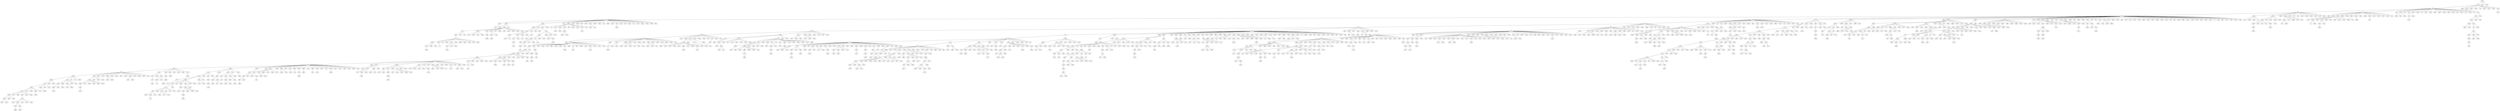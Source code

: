 strict graph "" {
	5228 -- 893;
	5228 -- 1415;
	5228 -- 5522;
	893 -- 4608;
	893 -- 4636;
	893 -- 5691;
	893 -- 3951;
	893 -- 3653;
	893 -- 123;
	893 -- 4878;
	893 -- 1003;
	893 -- 2397;
	893 -- 1124;
	4608 -- 1963;
	4608 -- 2128;
	4608 -- 83;
	4608 -- 5718;
	4608 -- 811;
	4608 -- 750;
	4608 -- 3166;
	4608 -- 1463;
	4608 -- 42;
	4608 -- 1679;
	4608 -- 5340;
	4608 -- 4391;
	4608 -- 4350;
	4608 -- 3855;
	4608 -- 5358;
	4608 -- 1535;
	4608 -- 612;
	4608 -- 5273;
	4608 -- 157;
	4608 -- 2831;
	4608 -- 44;
	1963 -- 5607;
	1963 -- 2409;
	1963 -- 5873;
	1963 -- 4538;
	1963 -- 2168;
	1963 -- 1128;
	1963 -- 710;
	1963 -- 740;
	1963 -- 2612;
	1963 -- 2364;
	1963 -- 5235;
	1963 -- 4570;
	1963 -- 436;
	1963 -- 5629;
	5607 -- 3259;
	5607 -- 1884;
	5607 -- 773;
	5607 -- 1853;
	5607 -- 3265;
	5607 -- 2092;
	5607 -- 3139;
	5607 -- 4236;
	5607 -- 2211;
	5607 -- 3618;
	5607 -- 3900;
	5607 -- 5849;
	5607 -- 1483;
	5607 -- 3317;
	5607 -- 2948;
	5607 -- 3451;
	5607 -- 1866;
	5607 -- 576;
	5607 -- 5909;
	5607 -- 4203;
	5607 -- 5397;
	5607 -- 133;
	5607 -- 254;
	5607 -- 5671;
	5607 -- 140;
	5607 -- 1174;
	5607 -- 4644;
	5607 -- 5760;
	5607 -- 864;
	5607 -- 4272;
	5607 -- 872;
	5607 -- 5787;
	5607 -- 3758;
	5607 -- 2992;
	5607 -- 5367;
	5607 -- 4673;
	5607 -- 5326;
	5607 -- 3158;
	5607 -- 1165;
	5607 -- 935;
	5607 -- 200;
	5607 -- 2946;
	5607 -- 3892;
	5607 -- 4814;
	5607 -- 1150;
	5607 -- 4765;
	5607 -- 4677;
	5607 -- 2681;
	5607 -- 1355;
	5607 -- 7;
	5607 -- 465;
	5607 -- 620;
	5607 -- 3427;
	5607 -- 5353;
	5607 -- 5514;
	5607 -- 5259;
	3259 -- 2491;
	3259 -- 2851;
	3259 -- 1095;
	3259 -- 5271;
	3259 -- 5094;
	3259 -- 1902;
	3259 -- 5380;
	3259 -- 821;
	3259 -- 5854;
	3259 -- 5657;
	3259 -- 5008;
	3259 -- 4325;
	3259 -- 230;
	3259 -- 3685;
	3259 -- 1182;
	3259 -- 784;
	3259 -- 2402;
	3259 -- 830;
	3259 -- 3522;
	3259 -- 417;
	3259 -- 5159;
	3259 -- 4681;
	3259 -- 3035;
	3259 -- 5663;
	3259 -- 984;
	2491 -- 779;
	1884 -- 5121;
	1884 -- 1739;
	1884 -- 1697;
	1884 -- 20;
	1884 -- 787;
	1884 -- 3907;
	1884 -- 2199;
	1884 -- 2476;
	1884 -- 1765;
	1884 -- 5134;
	1884 -- 3428;
	1884 -- 4913;
	1884 -- 1067;
	1884 -- 5118;
	1884 -- 1074;
	1884 -- 2059;
	1884 -- 3599;
	1884 -- 4773;
	1884 -- 122;
	1884 -- 1069;
	1884 -- 3974;
	1884 -- 2512;
	5121 -- 1109;
	5121 -- 4813;
	5121 -- 1254;
	5121 -- 1281;
	5121 -- 5119;
	5121 -- 5604;
	5121 -- 4128;
	5121 -- 5460;
	5121 -- 1164;
	5121 -- 817;
	5121 -- 844;
	5121 -- 1949;
	5121 -- 5773;
	1109 -- 3363;
	1109 -- 2556;
	1109 -- 1186;
	1109 -- 3068;
	1109 -- 5911;
	1109 -- 4459;
	1109 -- 3767;
	1109 -- 4288;
	1109 -- 4955;
	1109 -- 3237;
	3363 -- 1828;
	3363 -- 4368;
	3363 -- 1501;
	3363 -- 3492;
	3363 -- 5650;
	3363 -- 4540;
	3363 -- 1100;
	3363 -- 619;
	3363 -- 1754;
	1828 -- 1268;
	1828 -- 1681;
	1828 -- 3303;
	1828 -- 4315;
	1828 -- 4613;
	1828 -- 4559;
	1828 -- 3628;
	1828 -- 370;
	1828 -- 375;
	1828 -- 1025;
	1828 -- 4731;
	1268 -- 3491;
	1268 -- 4505;
	1268 -- 2498;
	1268 -- 1075;
	1268 -- 2969;
	1268 -- 4647;
	1268 -- 2311;
	1268 -- 5543;
	1268 -- 3442;
	1268 -- 2592;
	1268 -- 4685;
	1268 -- 4146;
	1268 -- 5512;
	1268 -- 5499;
	1268 -- 5282;
	1268 -- 2511;
	2128 -- 3245;
	2128 -- 5391;
	2128 -- 1856;
	2128 -- 4098;
	2128 -- 3769;
	2128 -- 5496;
	2128 -- 4520;
	2128 -- 1923;
	2128 -- 5886;
	2128 -- 5050;
	2128 -- 5215;
	2128 -- 1687;
	2128 -- 4167;
	2128 -- 3119;
	2128 -- 621;
	3245 -- 1223;
	4505 -- 3942;
	4505 -- 5255;
	4505 -- 3037;
	4505 -- 5455;
	4505 -- 729;
	4505 -- 2385;
	4505 -- 2139;
	4505 -- 4403;
	4505 -- 318;
	4505 -- 4690;
	4505 -- 16;
	4505 -- 869;
	4505 -- 3588;
	4505 -- 1201;
	4505 -- 2634;
	4505 -- 5475;
	4505 -- 4117;
	4505 -- 1158;
	3942 -- 2388;
	3942 -- 178;
	2388 -- 5403;
	2388 -- 4504;
	2388 -- 5783;
	2388 -- 3056;
	2388 -- 5895;
	5403 -- 3596;
	5403 -- 5087;
	5403 -- 1196;
	5403 -- 2874;
	5403 -- 1020;
	5403 -- 3333;
	5403 -- 2943;
	5403 -- 2784;
	2851 -- 4603;
	2851 -- 5166;
	2851 -- 24;
	4813 -- 5226;
	4813 -- 5269;
	4813 -- 527;
	4813 -- 4222;
	4813 -- 2285;
	4813 -- 4249;
	4813 -- 2489;
	4813 -- 3962;
	4813 -- 4829;
	4813 -- 3949;
	4813 -- 5823;
	4813 -- 4253;
	4813 -- 871;
	4813 -- 4202;
	5226 -- 3314;
	5226 -- 498;
	5226 -- 291;
	5226 -- 2478;
	5226 -- 3938;
	5226 -- 1021;
	5226 -- 1583;
	5226 -- 5299;
	5226 -- 5712;
	5226 -- 4364;
	5226 -- 5125;
	5226 -- 1492;
	5226 -- 4449;
	5226 -- 658;
	5226 -- 4526;
	5226 -- 1931;
	5226 -- 235;
	5226 -- 3195;
	5226 -- 4753;
	5226 -- 1221;
	5226 -- 899;
	5226 -- 888;
	5226 -- 1881;
	5226 -- 2815;
	5226 -- 1742;
	5226 -- 2576;
	5226 -- 3426;
	5226 -- 4343;
	5226 -- 2379;
	3314 -- 3944;
	3314 -- 5810;
	3314 -- 1846;
	3314 -- 3018;
	3314 -- 184;
	3314 -- 4508;
	3314 -- 4242;
	3314 -- 716;
	3314 -- 4232;
	3314 -- 862;
	3314 -- 4743;
	3314 -- 3304;
	3314 -- 3600;
	3314 -- 2462;
	3314 -- 3485;
	3314 -- 965;
	3944 -- 2691;
	3944 -- 4825;
	3944 -- 3919;
	3944 -- 4692;
	3944 -- 1694;
	3944 -- 2343;
	3944 -- 1331;
	3944 -- 5106;
	3944 -- 3315;
	3944 -- 4129;
	3944 -- 4303;
	3944 -- 4897;
	3944 -- 4796;
	2691 -- 578;
	2691 -- 2061;
	2691 -- 2907;
	2691 -- 5908;
	2691 -- 4697;
	2691 -- 2481;
	2691 -- 5847;
	2691 -- 1385;
	2691 -- 3840;
	2556 -- 727;
	2556 -- 3627;
	2556 -- 2056;
	2556 -- 1899;
	2556 -- 1402;
	2556 -- 2800;
	2556 -- 3983;
	2556 -- 554;
	2556 -- 1220;
	2556 -- 2825;
	2556 -- 2209;
	2556 -- 3137;
	2556 -- 491;
	2556 -- 4456;
	2556 -- 3664;
	2556 -- 2826;
	2556 -- 4485;
	2556 -- 5793;
	2556 -- 5162;
	2556 -- 1696;
	2556 -- 1695;
	2556 -- 2236;
	2556 -- 3406;
	2556 -- 1050;
	2556 -- 2295;
	2556 -- 2302;
	2556 -- 1123;
	2556 -- 1922;
	2556 -- 2742;
	2556 -- 2846;
	2556 -- 2361;
	2556 -- 3936;
	2556 -- 2134;
	2556 -- 77;
	2556 -- 3989;
	2556 -- 1393;
	2556 -- 618;
	2556 -- 3365;
	2556 -- 2029;
	2556 -- 1325;
	2556 -- 5096;
	2556 -- 350;
	2556 -- 5305;
	2556 -- 409;
	727 -- 3763;
	727 -- 3049;
	3763 -- 1245;
	3763 -- 1513;
	3763 -- 5292;
	3763 -- 2362;
	3763 -- 815;
	3763 -- 4219;
	3763 -- 1070;
	3763 -- 3502;
	3763 -- 3824;
	3763 -- 4008;
	3763 -- 128;
	3763 -- 501;
	1245 -- 2390;
	1245 -- 595;
	1245 -- 5063;
	1245 -- 208;
	1245 -- 5138;
	1245 -- 824;
	1245 -- 298;
	1245 -- 5182;
	1245 -- 3541;
	1245 -- 1304;
	1245 -- 1347;
	1245 -- 492;
	1245 -- 1256;
	1245 -- 4885;
	1245 -- 1376;
	1245 -- 4980;
	1245 -- 2745;
	1245 -- 941;
	1245 -- 1517;
	1245 -- 2259;
	1245 -- 1684;
	1245 -- 5494;
	1245 -- 245;
	1245 -- 1818;
	1245 -- 1005;
	2390 -- 4269;
	2390 -- 2982;
	2390 -- 1544;
	4636 -- 981;
	981 -- 4101;
	981 -- 851;
	4101 -- 3424;
	4101 -- 3509;
	4101 -- 540;
	3424 -- 5294;
	3424 -- 4417;
	5294 -- 1858;
	5294 -- 4756;
	1513 -- 4481;
	1513 -- 2659;
	1513 -- 712;
	4481 -- 4658;
	4481 -- 4352;
	4481 -- 1279;
	4481 -- 2975;
	4481 -- 4762;
	4481 -- 1250;
	4481 -- 1631;
	4481 -- 3359;
	4481 -- 4709;
	4481 -- 4922;
	4481 -- 108;
	4481 -- 5648;
	4481 -- 929;
	4481 -- 646;
	4658 -- 2248;
	4658 -- 4554;
	4658 -- 5778;
	4658 -- 317;
	2248 -- 2032;
	3627 -- 344;
	3627 -- 3531;
	3627 -- 4007;
	344 -- 2459;
	3596 -- 943;
	3596 -- 3709;
	3596 -- 5339;
	3596 -- 5433;
	3596 -- 3082;
	3596 -- 1616;
	943 -- 1891;
	943 -- 3792;
	943 -- 5335;
	943 -- 5606;
	943 -- 3787;
	943 -- 1178;
	943 -- 1873;
	943 -- 2630;
	943 -- 1580;
	943 -- 1384;
	943 -- 5585;
	943 -- 3112;
	943 -- 310;
	943 -- 5885;
	943 -- 2509;
	1891 -- 2406;
	1891 -- 2560;
	1891 -- 2934;
	1891 -- 204;
	1891 -- 1394;
	1891 -- 1941;
	1891 -- 3697;
	1891 -- 560;
	1891 -- 1561;
	1891 -- 5306;
	1891 -- 2682;
	1891 -- 4049;
	1891 -- 3144;
	1891 -- 5382;
	1891 -- 1413;
	1891 -- 5947;
	1891 -- 5173;
	1891 -- 3819;
	1891 -- 1371;
	1891 -- 5101;
	1891 -- 1900;
	1891 -- 4162;
	1891 -- 4546;
	1891 -- 4291;
	2406 -- 4860;
	2406 -- 1097;
	2406 -- 896;
	2406 -- 963;
	2406 -- 2673;
	2406 -- 1244;
	2406 -- 1691;
	2406 -- 1410;
	4860 -- 3633;
	4860 -- 906;
	4860 -- 2231;
	4860 -- 2123;
	4860 -- 3182;
	4860 -- 5562;
	4860 -- 3641;
	4860 -- 4611;
	4860 -- 1502;
	4860 -- 1040;
	4860 -- 1920;
	4860 -- 2892;
	4860 -- 5392;
	4860 -- 758;
	3633 -- 3688;
	3633 -- 106;
	3633 -- 55;
	3633 -- 2717;
	3633 -- 4804;
	3688 -- 145;
	3688 -- 4416;
	3688 -- 3356;
	145 -- 3872;
	145 -- 2018;
	145 -- 559;
	145 -- 5155;
	3872 -- 1231;
	3872 -- 3177;
	3872 -- 1648;
	3872 -- 4841;
	3872 -- 5727;
	1231 -- 5399;
	1231 -- 2677;
	1231 -- 2881;
	1231 -- 940;
	1231 -- 2070;
	1231 -- 3094;
	5399 -- 3781;
	5399 -- 3959;
	5399 -- 1819;
	3781 -- 4852;
	3781 -- 3014;
	5166 -- 325;
	5166 -- 2832;
	5166 -- 604;
	5166 -- 3744;
	5166 -- 107;
	5166 -- 2506;
	5166 -- 2220;
	5166 -- 5437;
	5166 -- 5852;
	5166 -- 3055;
	5166 -- 4010;
	325 -- 2002;
	325 -- 3152;
	325 -- 475;
	2002 -- 3170;
	3170 -- 3864;
	3170 -- 485;
	3170 -- 413;
	3170 -- 1908;
	3170 -- 2151;
	3170 -- 5148;
	3170 -- 4556;
	3170 -- 4482;
	3170 -- 2454;
	3170 -- 467;
	3170 -- 3564;
	3864 -- 2110;
	3864 -- 5680;
	3864 -- 1126;
	2110 -- 3461;
	4368 -- 2770;
	4368 -- 2333;
	4368 -- 5245;
	4368 -- 2501;
	4368 -- 5551;
	2770 -- 3591;
	2770 -- 2867;
	1739 -- 5775;
	1739 -- 1626;
	1739 -- 3976;
	1739 -- 4073;
	1739 -- 3328;
	1739 -- 2383;
	5775 -- 312;
	5775 -- 2375;
	5775 -- 2729;
	5775 -- 5800;
	5775 -- 2355;
	5775 -- 4462;
	5775 -- 1080;
	5775 -- 679;
	5775 -- 3444;
	5775 -- 1668;
	5775 -- 4214;
	5775 -- 3061;
	1095 -- 2006;
	1095 -- 4421;
	1095 -- 5251;
	1095 -- 2226;
	2006 -- 3434;
	2006 -- 1573;
	2006 -- 392;
	2006 -- 956;
	3434 -- 3429;
	3434 -- 3447;
	3434 -- 4145;
	3434 -- 1643;
	3429 -- 1972;
	3429 -- 15;
	4825 -- 4388;
	4825 -- 1939;
	4825 -- 1156;
	4388 -- 40;
	4388 -- 905;
	4388 -- 5825;
	4388 -- 2025;
	4388 -- 5679;
	4388 -- 3736;
	4388 -- 2187;
	40 -- 119;
	40 -- 3201;
	40 -- 5719;
	40 -- 2138;
	40 -- 5216;
	40 -- 3570;
	40 -- 1930;
	5255 -- 5856;
	2375 -- 3604;
	2375 -- 2096;
	2375 -- 2122;
	2375 -- 2843;
	2375 -- 3625;
	3709 -- 14;
	3709 -- 4126;
	14 -- 937;
	2560 -- 469;
	2560 -- 4028;
	2560 -- 3267;
	2560 -- 4571;
	2560 -- 4937;
	469 -- 1671;
	469 -- 1238;
	469 -- 2037;
	469 -- 4987;
	1671 -- 5745;
	1671 -- 4963;
	1671 -- 3500;
	1671 -- 926;
	5745 -- 5717;
	2498 -- 34;
	2409 -- 1411;
	2409 -- 3586;
	2409 -- 4336;
	2409 -- 72;
	1899 -- 2230;
	1899 -- 4190;
	1899 -- 808;
	2230 -- 4068;
	2230 -- 5442;
	2230 -- 4517;
	2230 -- 5467;
	2230 -- 3034;
	2230 -- 4738;
	4068 -- 5556;
	4068 -- 1474;
	4068 -- 391;
	4068 -- 855;
	4068 -- 2924;
	4068 -- 4000;
	4068 -- 4186;
	4068 -- 590;
	4068 -- 2670;
	4068 -- 112;
	4068 -- 290;
	4068 -- 2574;
	5556 -- 5102;
	5556 -- 3381;
	5556 -- 5826;
	5556 -- 845;
	5102 -- 1663;
	5102 -- 4012;
	5102 -- 3530;
	1663 -- 5314;
	595 -- 1601;
	595 -- 1120;
	595 -- 4104;
	1601 -- 2260;
	2260 -- 3676;
	5269 -- 4964;
	773 -- 352;
	773 -- 3162;
	773 -- 1940;
	773 -- 4453;
	773 -- 2124;
	773 -- 4317;
	352 -- 5213;
	352 -- 978;
	352 -- 3188;
	5213 -- 2435;
	5213 -- 1482;
	5213 -- 2740;
	5213 -- 5945;
	5213 -- 2854;
	2435 -- 5444;
	2435 -- 3257;
	2435 -- 3867;
	2435 -- 4461;
	2435 -- 5549;
	2435 -- 3878;
	5444 -- 3568;
	5444 -- 3738;
	5444 -- 480;
	5444 -- 1599;
	5444 -- 2720;
	5444 -- 4742;
	3568 -- 5495;
	3568 -- 332;
	3568 -- 4184;
	3568 -- 4839;
	3568 -- 364;
	3568 -- 4260;
	5495 -- 1078;
	5495 -- 3143;
	1078 -- 1581;
	1078 -- 3399;
	1078 -- 3793;
	1078 -- 1470;
	1078 -- 2944;
	1581 -- 5178;
	1581 -- 1992;
	1581 -- 3518;
	1581 -- 5813;
	5178 -- 1485;
	5178 -- 539;
	5178 -- 4212;
	1485 -- 2368;
	1485 -- 224;
	1485 -- 3232;
	1485 -- 1405;
	1485 -- 330;
	1485 -- 4042;
	1485 -- 4529;
	2333 -- 3021;
	2333 -- 511;
	2333 -- 1276;
	2333 -- 4973;
	2333 -- 3440;
	2333 -- 4105;
	2333 -- 3093;
	1853 -- 4565;
	1853 -- 2889;
	1853 -- 2089;
	1853 -- 2551;
	1853 -- 3689;
	1853 -- 383;
	4565 -- 1241;
	4565 -- 553;
	4565 -- 2546;
	1241 -- 2631;
	2631 -- 3777;
	5292 -- 5829;
	5292 -- 3834;
	5292 -- 4397;
	5292 -- 2861;
	5829 -- 780;
	5829 -- 3890;
	5829 -- 2764;
	5829 -- 4574;
	780 -- 1383;
	2975 -- 5318;
	2975 -- 5588;
	5318 -- 116;
	5318 -- 2569;
	5318 -- 5781;
	5318 -- 1911;
	116 -- 2328;
	116 -- 5139;
	116 -- 5555;
	116 -- 3925;
	116 -- 3433;
	116 -- 2008;
	116 -- 561;
	116 -- 1924;
	2328 -- 5034;
	2328 -- 3198;
	2328 -- 1520;
	5034 -- 4954;
	5063 -- 1090;
	2092 -- 4593;
	2092 -- 4708;
	2092 -- 2916;
	2092 -- 3578;
	2092 -- 4732;
	2092 -- 857;
	2092 -- 5934;
	2092 -- 4892;
	2092 -- 3916;
	2092 -- 3172;
	2092 -- 3458;
	4593 -- 2535;
	4593 -- 5928;
	2535 -- 2371;
	2535 -- 4346;
	2535 -- 334;
	2535 -- 5426;
	2535 -- 466;
	2535 -- 2841;
	2371 -- 894;
	2371 -- 5265;
	2371 -- 5163;
	2371 -- 5798;
	5873 -- 2063;
	5873 -- 323;
	5873 -- 4831;
	5873 -- 5548;
	5873 -- 3563;
	2063 -- 3499;
	2063 -- 3762;
	2063 -- 223;
	2063 -- 523;
	3139 -- 4448;
	3139 -- 4292;
	4448 -- 1657;
	4448 -- 3345;
	4448 -- 2541;
	4448 -- 1883;
	4448 -- 2848;
	4448 -- 1300;
	4448 -- 2228;
	4448 -- 2039;
	4448 -- 3276;
	1657 -- 3218;
	1657 -- 2613;
	1657 -- 4763;
	1657 -- 3253;
	1657 -- 4807;
	1657 -- 346;
	1657 -- 2290;
	3218 -- 197;
	3218 -- 4479;
	3218 -- 3649;
	3218 -- 1236;
	3218 -- 19;
	3218 -- 722;
	197 -- 3963;
	197 -- 5088;
	3963 -- 2062;
	3963 -- 5563;
	3963 -- 1137;
	5245 -- 657;
	5245 -- 2451;
	5245 -- 3394;
	5245 -- 4229;
	5245 -- 150;
	5245 -- 159;
	5245 -- 1077;
	5245 -- 1864;
	5245 -- 1714;
	5245 -- 1604;
	5245 -- 4604;
	5245 -- 4149;
	5245 -- 1116;
	5245 -- 3988;
	657 -- 3008;
	657 -- 2386;
	657 -- 4169;
	657 -- 4568;
	657 -- 803;
	657 -- 3789;
	3008 -- 695;
	4236 -- 2049;
	4236 -- 3905;
	4236 -- 1982;
	4236 -- 2605;
	4236 -- 1983;
	4236 -- 4483;
	4236 -- 4838;
	4236 -- 3269;
	4236 -- 4969;
	4236 -- 3943;
	4236 -- 2868;
	2049 -- 4834;
	1097 -- 2737;
	1097 -- 5168;
	1097 -- 1430;
	2737 -- 1773;
	5138 -- 1041;
	5138 -- 2927;
	1041 -- 1378;
	291 -- 1618;
	1618 -- 1736;
	1736 -- 1670;
	1736 -- 1530;
	4708 -- 4088;
	4708 -- 430;
	4708 -- 311;
	4708 -- 4080;
	4708 -- 2891;
	4708 -- 5828;
	4708 -- 874;
	4708 -- 2494;
	4088 -- 2303;
	332 -- 1133;
	332 -- 5685;
	1133 -- 4120;
	1133 -- 4956;
	1133 -- 3533;
	2934 -- 5511;
	5511 -- 388;
	5511 -- 462;
	5511 -- 5526;
	5511 -- 1740;
	388 -- 889;
	388 -- 4284;
	1482 -- 3298;
	1482 -- 4751;
	4190 -- 378;
	4190 -- 4394;
	4190 -- 2349;
	4190 -- 1533;
	4190 -- 3967;
	378 -- 5768;
	378 -- 4503;
	378 -- 709;
	378 -- 2747;
	2478 -- 4835;
	2478 -- 5558;
	2478 -- 3720;
	4835 -- 4487;
	2729 -- 741;
	2729 -- 5776;
	2729 -- 3379;
	741 -- 2335;
	741 -- 1589;
	741 -- 1387;
	741 -- 2539;
	4346 -- 517;
	4346 -- 226;
	4421 -- 782;
	782 -- 3651;
	782 -- 3684;
	782 -- 5857;
	782 -- 1527;
	3651 -- 3926;
	3651 -- 30;
	3651 -- 4450;
	3651 -- 4230;
	3926 -- 4444;
	3926 -- 600;
	3926 -- 3771;
	3926 -- 4168;
	3938 -- 1783;
	3938 -- 2404;
	3938 -- 4951;
	3938 -- 1627;
	3938 -- 5541;
	3938 -- 1556;
	3938 -- 2046;
	3938 -- 1750;
	3938 -- 1525;
	3938 -- 3711;
	3938 -- 1475;
	3938 -- 454;
	3938 -- 1358;
	3938 -- 2816;
	3938 -- 1996;
	2916 -- 2020;
	2916 -- 3592;
	2916 -- 1429;
	2916 -- 3386;
	2916 -- 3249;
	2916 -- 3718;
	824 -- 2121;
	824 -- 2463;
	3162 -- 2320;
	3162 -- 5371;
	2320 -- 3236;
	3499 -- 3467;
	3467 -- 3250;
	905 -- 5531;
	905 -- 1528;
	5531 -- 29;
	1394 -- 4087;
	1394 -- 2233;
	1394 -- 4886;
	1394 -- 3311;
	1394 -- 2044;
	1394 -- 2417;
	3649 -- 1334;
	3649 -- 2971;
	3618 -- 288;
	906 -- 2116;
	906 -- 1302;
	906 -- 2073;
	906 -- 2034;
	2116 -- 3804;
	2116 -- 5175;
	2116 -- 4095;
	2116 -- 5938;
	2116 -- 2620;
	2116 -- 4657;
	3804 -- 4510;
	4963 -- 2103;
	4963 -- 431;
	4963 -- 3450;
	4963 -- 2162;
	4963 -- 1059;
	4963 -- 5186;
	2103 -- 677;
	2103 -- 2701;
	677 -- 806;
	677 -- 4432;
	677 -- 4375;
	677 -- 459;
	677 -- 345;
	677 -- 1307;
	806 -- 4296;
	806 -- 5440;
	806 -- 3372;
	2800 -- 2683;
	2683 -- 5053;
	2683 -- 1104;
	2683 -- 853;
	2683 -- 199;
	5094 -- 51;
	5094 -- 1213;
	5094 -- 5198;
	5094 -- 1925;
	5094 -- 826;
	5094 -- 2588;
	5094 -- 4138;
	5094 -- 3215;
	5094 -- 745;
	2061 -- 1704;
	2061 -- 1296;
	2061 -- 841;
	2061 -- 3632;
	2061 -- 5623;
	4028 -- 598;
	2613 -- 5261;
	2613 -- 4441;
	2613 -- 5729;
	2613 -- 789;
	2613 -- 5;
	5261 -- 3419;
	5261 -- 804;
	3983 -- 3048;
	1573 -- 1114;
	5391 -- 5416;
	5391 -- 4583;
	5391 -- 2798;
	5391 -- 5905;
	5391 -- 958;
	5391 -- 1336;
	5391 -- 2313;
	5391 -- 1576;
	5416 -- 8;
	5416 -- 1991;
	1236 -- 701;
	1236 -- 3557;
	1236 -- 1167;
	1236 -- 4490;
	4762 -- 1000;
	4762 -- 1987;
	4762 -- 3164;
	1000 -- 4633;
	1000 -- 4865;
	323 -- 5518;
	5518 -- 3326;
	3592 -- 4686;
	3049 -- 5480;
	3049 -- 904;
	3049 -- 4785;
	3049 -- 4271;
	3049 -- 2645;
	3049 -- 2194;
	3049 -- 4533;
	5480 -- 1029;
	5480 -- 3525;
	5480 -- 4619;
	1029 -- 921;
	1029 -- 2571;
	3900 -- 4812;
	3900 -- 1570;
	3900 -- 1079;
	3900 -- 5876;
	3900 -- 973;
	3900 -- 3005;
	3900 -- 2411;
	3900 -- 4108;
	3345 -- 2079;
	3345 -- 4930;
	5335 -- 3159;
	5335 -- 1716;
	5335 -- 5803;
	5335 -- 2941;
	3257 -- 3822;
	3257 -- 4958;
	3822 -- 423;
	3822 -- 2456;
	423 -- 5900;
	423 -- 3262;
	423 -- 151;
	423 -- 2393;
	5900 -- 907;
	5087 -- 1692;
	5087 -- 5258;
	5087 -- 2410;
	5087 -- 1184;
	5087 -- 354;
	5087 -- 2098;
	1856 -- 2640;
	2832 -- 1421;
	2832 -- 5232;
	2832 -- 3347;
	2832 -- 3851;
	600 -- 5762;
	600 -- 1218;
	5762 -- 927;
	1940 -- 3423;
	485 -- 17;
	4441 -- 1076;
	4441 -- 1259;
	4441 -- 2888;
	4441 -- 1180;
	5440 -- 315;
	554 -- 2104;
	554 -- 4342;
	2096 -- 1129;
	1129 -- 4308;
	3697 -- 5659;
	3697 -- 1534;
	3450 -- 2097;
	2097 -- 3505;
	1501 -- 2221;
	1501 -- 4349;
	1501 -- 4337;
	5606 -- 996;
	5606 -- 2871;
	5606 -- 2208;
	5606 -- 770;
	5606 -- 5587;
	5606 -- 3330;
	996 -- 3145;
	996 -- 4552;
	3905 -- 2164;
	3905 -- 2966;
	391 -- 5636;
	5636 -- 4250;
	5636 -- 3877;
	5636 -- 1761;
	5636 -- 250;
	5636 -- 660;
	4250 -- 4268;
	4250 -- 4961;
	4250 -- 1142;
	4268 -- 954;
	954 -- 1348;
	3068 -- 698;
	3068 -- 1540;
	2871 -- 2626;
	2626 -- 2629;
	2629 -- 5914;
	2948 -- 4600;
	2948 -- 1785;
	2948 -- 2266;
	2948 -- 3334;
	3787 -- 5176;
	3787 -- 5195;
	3787 -- 1043;
	3787 -- 2031;
	1075 -- 2547;
	1075 -- 1979;
	2343 -- 4771;
	2343 -- 983;
	2386 -- 1399;
	2386 -- 2003;
	2386 -- 4698;
	2386 -- 5686;
	2386 -- 1448;
	2386 -- 5170;
	3557 -- 3826;
	787 -- 4377;
	4377 -- 3776;
	4377 -- 3299;
	4377 -- 5832;
	4377 -- 3497;
	3834 -- 4464;
	3834 -- 217;
	2924 -- 3397;
	1626 -- 742;
	742 -- 503;
	1716 -- 89;
	1716 -- 5748;
	1716 -- 3392;
	2168 -- 4062;
	2168 -- 1141;
	2168 -- 4864;
	2168 -- 854;
	4062 -- 547;
	4062 -- 2835;
	5182 -- 3575;
	2740 -- 2337;
	2740 -- 4893;
	2740 -- 2748;
	904 -- 5918;
	904 -- 5513;
	904 -- 4615;
	904 -- 5181;
	904 -- 2389;
	5918 -- 1420;
	5712 -- 2813;
	5712 -- 5375;
	5712 -- 1008;
	1178 -- 3809;
	3809 -- 1724;
	2362 -- 816;
	1128 -- 5073;
	1987 -- 5565;
	1987 -- 3849;
	1987 -- 626;
	1987 -- 3527;
	5565 -- 4118;
	4118 -- 396;
	4118 -- 5420;
	4118 -- 2399;
	889 -- 5646;
	1220 -- 593;
	593 -- 3710;
	593 -- 1315;
	593 -- 1057;
	896 -- 1140;
	1140 -- 4802;
	4802 -- 2890;
	527 -- 3817;
	527 -- 4452;
	527 -- 5384;
	527 -- 5689;
	527 -- 2129;
	2825 -- 1062;
	3232 -- 1015;
	3232 -- 5227;
	2569 -- 2214;
	3267 -- 1871;
	3267 -- 4927;
	3267 -- 2387;
	3267 -- 5090;
	1871 -- 214;
	5139 -- 5578;
	1104 -- 2555;
	3262 -- 1839;
	1839 -- 3079;
	1839 -- 674;
	1839 -- 5184;
	2969 -- 2445;
	2969 -- 5470;
	2969 -- 2010;
	2969 -- 179;
	2162 -- 3913;
	2162 -- 5702;
	3913 -- 2855;
	3913 -- 3995;
	3913 -- 3059;
	3913 -- 4218;
	2855 -- 2840;
	2840 -- 5641;
	815 -- 850;
	815 -- 1489;
	4219 -- 3517;
	1561 -- 1944;
	5306 -- 164;
	3137 -- 624;
	624 -- 743;
	624 -- 5545;
	624 -- 1504;
	624 -- 4112;
	2199 -- 3956;
	2199 -- 4119;
	2199 -- 5471;
	30 -- 402;
	3684 -- 5530;
	3684 -- 2822;
	3447 -- 2217;
	3447 -- 5424;
	2217 -- 5203;
	5203 -- 2277;
	2682 -- 5716;
	5716 -- 3582;
	4203 -- 616;
	2311 -- 1558;
	5397 -- 2768;
	808 -- 3319;
	808 -- 2718;
	808 -- 4977;
	3319 -- 2628;
	3319 -- 1801;
	2628 -- 489;
	3769 -- 671;
	1331 -- 3931;
	1331 -- 2184;
	3931 -- 3105;
	3931 -- 5327;
	3105 -- 1732;
	940 -- 575;
	575 -- 5295;
	575 -- 5639;
	575 -- 3113;
	575 -- 5253;
	575 -- 5194;
	4456 -- 3884;
	3884 -- 3171;
	5928 -- 135;
	5825 -- 1007;
	5825 -- 778;
	5825 -- 5028;
	5825 -- 3567;
	5825 -- 5236;
	4510 -- 1010;
	1250 -- 260;
	1250 -- 1755;
	4834 -- 287;
	4834 -- 5868;
	2826 -- 4492;
	4732 -- 4295;
	4732 -- 2064;
	4732 -- 5067;
	4295 -- 5161;
	1631 -- 1229;
	1229 -- 3958;
	3958 -- 1875;
	3958 -- 2014;
	1875 -- 3122;
	1875 -- 3681;
	3122 -- 5633;
	3122 -- 3950;
	3122 -- 1788;
	1347 -- 2165;
	1347 -- 4238;
	1347 -- 1887;
	1347 -- 1112;
	2165 -- 1148;
	3303 -- 2760;
	3303 -- 4228;
	3303 -- 1272;
	2760 -- 1392;
	2760 -- 1822;
	2760 -- 4764;
	2760 -- 2137;
	2760 -- 4981;
	2760 -- 3375;
	2760 -- 3396;
	2760 -- 3300;
	2760 -- 3312;
	2233 -- 4984;
	2233 -- 5011;
	2476 -- 420;
	5442 -- 5596;
	5748 -- 5407;
	3492 -- 5316;
	3492 -- 5160;
	3492 -- 3353;
	4961 -- 2281;
	2281 -- 3069;
	2281 -- 4534;
	5800 -- 2192;
	604 -- 1299;
	1299 -- 3646;
	2285 -- 912;
	5125 -- 5761;
	3143 -- 2586;
	3143 -- 2886;
	3143 -- 5112;
	3143 -- 3415;
	3143 -- 2733;
	4375 -- 5004;
	4375 -- 1717;
	4375 -- 3127;
	4417 -- 99;
	4417 -- 1926;
	5671 -- 3838;
	5543 -- 1301;
	1405 -- 2610;
	770 -- 1130;
	770 -- 3441;
	770 -- 2358;
	770 -- 3986;
	770 -- 2473;
	3018 -- 1824;
	3018 -- 1004;
	1824 -- 5720;
	1824 -- 1145;
	4520 -- 4899;
	3744 -- 5740;
	3744 -- 1138;
	5740 -- 3226;
	5895 -- 3693;
	2089 -- 284;
	2089 -- 2504;
	2089 -- 1748;
	83 -- 1909;
	83 -- 399;
	2659 -- 2283;
	3500 -- 5752;
	3500 -- 3875;
	1348 -- 3052;
	3052 -- 3827;
	3827 -- 1092;
	3827 -- 3798;
	5088 -- 4539;
	5088 -- 666;
	5718 -- 2351;
	1589 -- 4176;
	1589 -- 5898;
	1589 -- 1091;
	1589 -- 5536;
	364 -- 94;
	364 -- 884;
	94 -- 1905;
	94 -- 1966;
	590 -- 1484;
	1484 -- 113;
	113 -- 623;
	113 -- 1682;
	5793 -- 551;
	5793 -- 685;
	5793 -- 5368;
	2798 -- 3072;
	2798 -- 2471;
	3072 -- 1967;
	106 -- 1950;
	106 -- 4066;
	106 -- 4970;
	106 -- 4191;
	106 -- 643;
	1950 -- 4978;
	1950 -- 2847;
	4978 -- 4776;
	978 -- 4137;
	5545 -- 5735;
	5735 -- 1726;
	5735 -- 4722;
	5735 -- 3918;
	750 -- 132;
	750 -- 4132;
	132 -- 5750;
	598 -- 5309;
	598 -- 2420;
	5309 -- 4684;
	3381 -- 4211;
	1704 -- 2773;
	4397 -- 237;
	4397 -- 3261;
	5639 -- 1440;
	5639 -- 2453;
	1440 -- 4998;
	140 -- 1149;
	140 -- 5560;
	140 -- 5869;
	1520 -- 2563;
	1520 -- 2157;
	2605 -- 2330;
	4315 -- 2288;
	2288 -- 531;
	1142 -- 4476;
	1142 -- 5272;
	1142 -- 2820;
	1142 -- 3020;
	1142 -- 4021;
	4554 -- 2299;
	1079 -- 2538;
	2538 -- 1253;
	2538 -- 3246;
	2538 -- 5208;
	1253 -- 3078;
	2018 -- 4693;
	2670 -- 1436;
	2670 -- 1204;
	4461 -- 2282;
	4449 -- 125;
	2768 -- 1730;
	2768 -- 979;
	1167 -- 4471;
	2489 -- 4041;
	4459 -- 3106;
	4508 -- 644;
	5162 -- 2022;
	5162 -- 1630;
	5162 -- 1971;
	3182 -- 4760;
	3182 -- 2009;
	99 -- 1212;
	1212 -- 3901;
	1212 -- 3108;
	1212 -- 329;
	3901 -- 4180;
	4229 -- 4687;
	1070 -- 3703;
	1070 -- 1404;
	1070 -- 534;
	1070 -- 1628;
	1070 -- 1110;
	1070 -- 5693;
	1070 -- 2710;
	3703 -- 4225;
	3703 -- 5564;
	3890 -- 5468;
	4453 -- 5277;
	5277 -- 2418;
	2418 -- 2334;
	2334 -- 1943;
	3767 -- 720;
	3767 -- 985;
	3767 -- 2901;
	4927 -- 4360;
	4927 -- 5834;
	4503 -- 1446;
	4503 -- 4278;
	2592 -- 4895;
	2592 -- 2753;
	2592 -- 437;
	2037 -- 3674;
	3674 -- 3309;
	3309 -- 1738;
	2349 -- 1511;
	5558 -- 2444;
	2444 -- 4116;
	4066 -- 3814;
	2630 -- 4842;
	2630 -- 2119;
	2630 -- 5059;
	2630 -- 78;
	150 -- 5458;
	150 -- 1197;
	5458 -- 1495;
	1495 -- 1665;
	4225 -- 219;
	4225 -- 2762;
	4225 -- 5583;
	1114 -- 3731;
	2420 -- 544;
	2420 -- 2210;
	4242 -- 1217;
	5467 -- 923;
	1376 -- 2611;
	2611 -- 5147;
	5106 -- 822;
	3693 -- 5024;
	4956 -- 4861;
	712 -- 3928;
	712 -- 3313;
	5227 -- 3766;
	5657 -- 3662;
	5657 -- 314;
	1430 -- 3160;
	1430 -- 5747;
	3160 -- 10;
	1627 -- 5115;
	1627 -- 5538;
	1931 -- 3692;
	1931 -- 2870;
	2867 -- 3601;
	2867 -- 5334;
	4080 -- 4672;
	4080 -- 2154;
	4080 -- 786;
	4672 -- 3390;
	4672 -- 255;
	716 -- 4607;
	716 -- 1305;
	5803 -- 3835;
	5803 -- 425;
	2151 -- 303;
	2151 -- 4774;
	2151 -- 3973;
	303 -- 1023;
	4049 -- 3038;
	1145 -- 4778;
	1281 -- 1832;
	3776 -- 181;
	3776 -- 5670;
	553 -- 5739;
	553 -- 397;
	5739 -- 3360;
	5739 -- 308;
	5739 -- 2911;
	3360 -- 5298;
	2854 -- 5820;
	979 -- 2244;
	1296 -- 3354;
	3354 -- 4156;
	4156 -- 4171;
	4156 -- 5846;
	1696 -- 4507;
	1696 -- 2479;
	1696 -- 3968;
	1696 -- 3555;
	1761 -- 1465;
	4709 -- 5136;
	1489 -- 5864;
	2355 -- 4663;
	2355 -- 3264;
	2355 -- 4458;
	2355 -- 4975;
	1695 -- 4990;
	4937 -- 1290;
	255 -- 68;
	255 -- 4090;
	5856 -- 2906;
	2906 -- 386;
	3736 -- 3732;
	3736 -- 4255;
	5382 -- 295;
	2236 -- 56;
	4145 -- 813;
	4829 -- 2915;
	4829 -- 2689;
	4829 -- 2842;
	4104 -- 4331;
	539 -- 834;
	539 -- 1829;
	834 -- 2758;
	834 -- 5303;
	1213 -- 4739;
	217 -- 1416;
	217 -- 1431;
	217 -- 1676;
	1788 -- 3111;
	3956 -- 4057;
	3956 -- 3032;
	3956 -- 1443;
	4057 -- 957;
	1413 -- 4121;
	318 -- 2508;
	963 -- 5844;
	2295 -- 2860;
	420 -- 5815;
	5112 -- 4678;
	3315 -- 2140;
	5549 -- 4199;
	5549 -- 5630;
	4199 -- 3636;
	4199 -- 3765;
	16 -- 580;
	4970 -- 4713;
	4970 -- 5060;
	4981 -- 4361;
	1077 -- 3701;
	5258 -- 4004;
	2718 -- 1609;
	2046 -- 4634;
	2046 -- 4784;
	3575 -- 5405;
	3112 -- 1471;
	2453 -- 3595;
	5198 -- 5432;
	1966 -- 5474;
	1773 -- 1284;
	3246 -- 2166;
	2166 -- 3932;
	616 -- 4626;
	1404 -- 1274;
	1748 -- 3466;
	1748 -- 2470;
	1748 -- 2441;
	1748 -- 3199;
	1446 -- 4920;
	2387 -- 4431;
	4431 -- 1382;
	2124 -- 2436;
	2124 -- 2135;
	2745 -- 4872;
	4012 -- 390;
	2888 -- 5275;
	1123 -- 4720;
	5050 -- 911;
	1864 -- 5505;
	3681 -- 1260;
	517 -- 5772;
	3108 -- 4891;
	3108 -- 4033;
	34 -- 4974;
	4360 -- 3296;
	4360 -- 5871;
	1517 -- 5542;
	2846 -- 4106;
	2846 -- 5462;
	3415 -- 3438;
	3438 -- 1480;
	1740 -- 474;
	1067 -- 4316;
	2122 -- 3291;
	2122 -- 3694;
	626 -- 2993;
	626 -- 1457;
	1925 -- 4820;
	4820 -- 4434;
	4820 -- 2552;
	5563 -- 3383;
	1630 -- 5590;
	2266 -- 448;
	448 -- 3713;
	5846 -- 4752;
	250 -- 43;
	1091 -- 5065;
	5216 -- 5799;
	5799 -- 2000;
	4977 -- 4059;
	2259 -- 3775;
	3936 -- 3192;
	3936 -- 2391;
	3936 -- 5332;
	5885 -- 5592;
	5885 -- 3024;
	1475 -- 5039;
	5781 -- 403;
	5781 -- 1390;
	4872 -- 2012;
	4238 -- 3583;
	5548 -- 5311;
	784 -- 4921;
	1110 -- 2090;
	3570 -- 490;
	3819 -- 4348;
	5536 -- 3001;
	3949 -- 4793;
	1300 -- 1030;
	3300 -- 910;
	3005 -- 739;
	1742 -- 2637;
	3718 -- 880;
	396 -- 2977;
	5118 -- 2987;
	1184 -- 4522;
	1040 -- 2185;
	1040 -- 1603;
	2012 -- 1849;
	5265 -- 328;
	2187 -- 5651;
	3765 -- 2240;
	3765 -- 637;
	1670 -- 4077;
	346 -- 842;
	4698 -- 3712;
	3712 -- 2988;
	5303 -- 2536;
	3078 -- 2693;
	965 -- 5083;
	3215 -- 500;
	375 -- 2424;
	1272 -- 4670;
	3444 -- 5214;
	2391 -- 3233;
	354 -- 2970;
	2634 -- 2724;
	4920 -- 1789;
	1676 -- 3727;
	5670 -- 5296;
	2098 -- 818;
	1530 -- 3473;
	1124 -- 1357;
	2710 -- 2853;
	2762 -- 1586;
	2762 -- 2188;
	1387 -- 1952;
	4180 -- 4761;
	5499 -- 4656;
	2784 -- 949;
	5334 -- 3255;
	5334 -- 705;
	4841 -- 2893;
	5494 -- 190;
	2822 -- 4201;
	1156 -- 5025;
	5028 -- 3841;
	3775 -- 3242;
	4761 -- 995;
	1410 -- 5850;
	3555 -- 3985;
}
